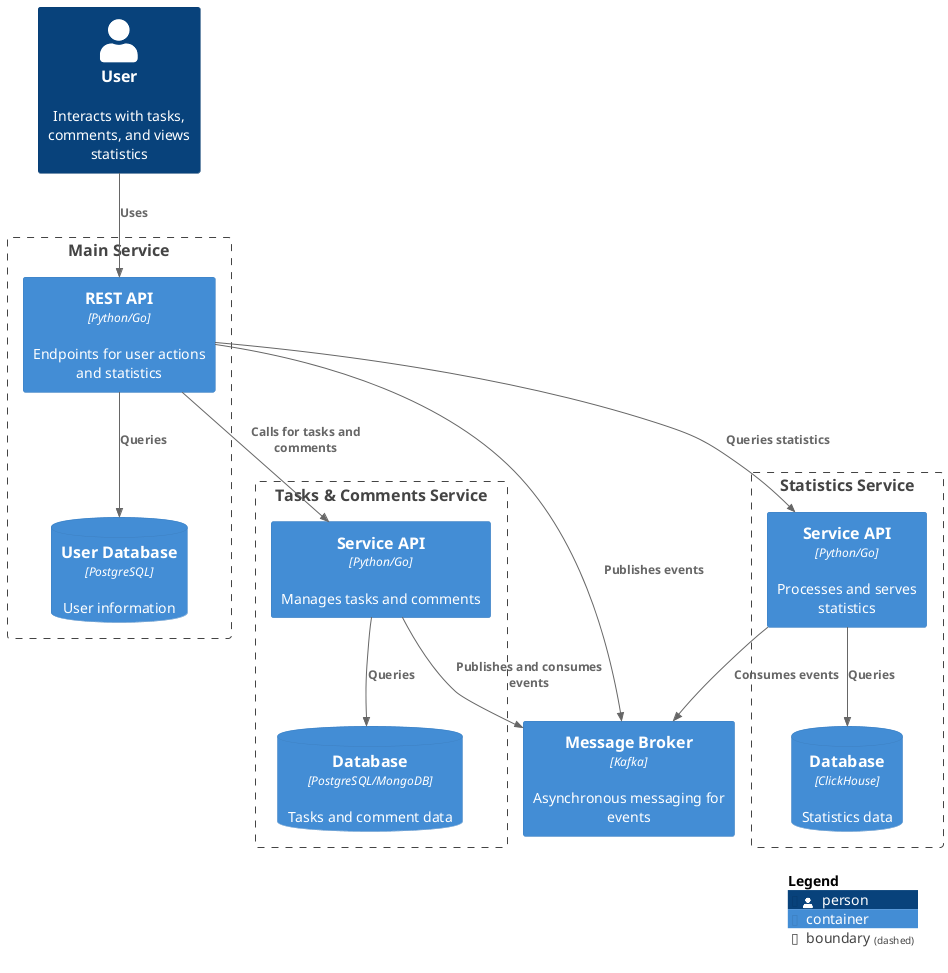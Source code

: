 @startuml
!include <C4/C4_Container>

LAYOUT_WITH_LEGEND()

Person(user, "User", "Interacts with tasks, comments, and views statistics")

Boundary(main, "Main Service") {
    Container(main_api, "REST API", "Python/Go", "Endpoints for user actions and statistics")
    ContainerDb(main_db, "User Database", "PostgreSQL", "User information")
}

Boundary(tasks, "Tasks & Comments Service") {
    Container(tasks_service_api, "Service API", "Python/Go", "Manages tasks and comments")
    ContainerDb(tasks_db, "Database", "PostgreSQL/MongoDB", "Tasks and comment data")
}

Boundary(stats, "Statistics Service") {
    Container(stats_service_api, "Service API", "Python/Go", "Processes and serves statistics")
    ContainerDb(stats_db, "Database", "ClickHouse", "Statistics data")
}

Container(broker, "Message Broker", "Kafka", "Asynchronous messaging for events")

Rel(user, main_api, "Uses")
Rel(main_api, main_db, "Queries")
Rel(main_api, broker, "Publishes events")
Rel(main_api, tasks_service_api, "Calls for tasks and comments")
Rel(main_api, stats_service_api, "Queries statistics")
Rel(tasks_service_api, tasks_db, "Queries")
Rel(tasks_service_api, broker, "Publishes and consumes events")
Rel(stats_service_api, broker, "Consumes events")
Rel(stats_service_api, stats_db, "Queries")

SHOW_LEGEND()
@enduml
